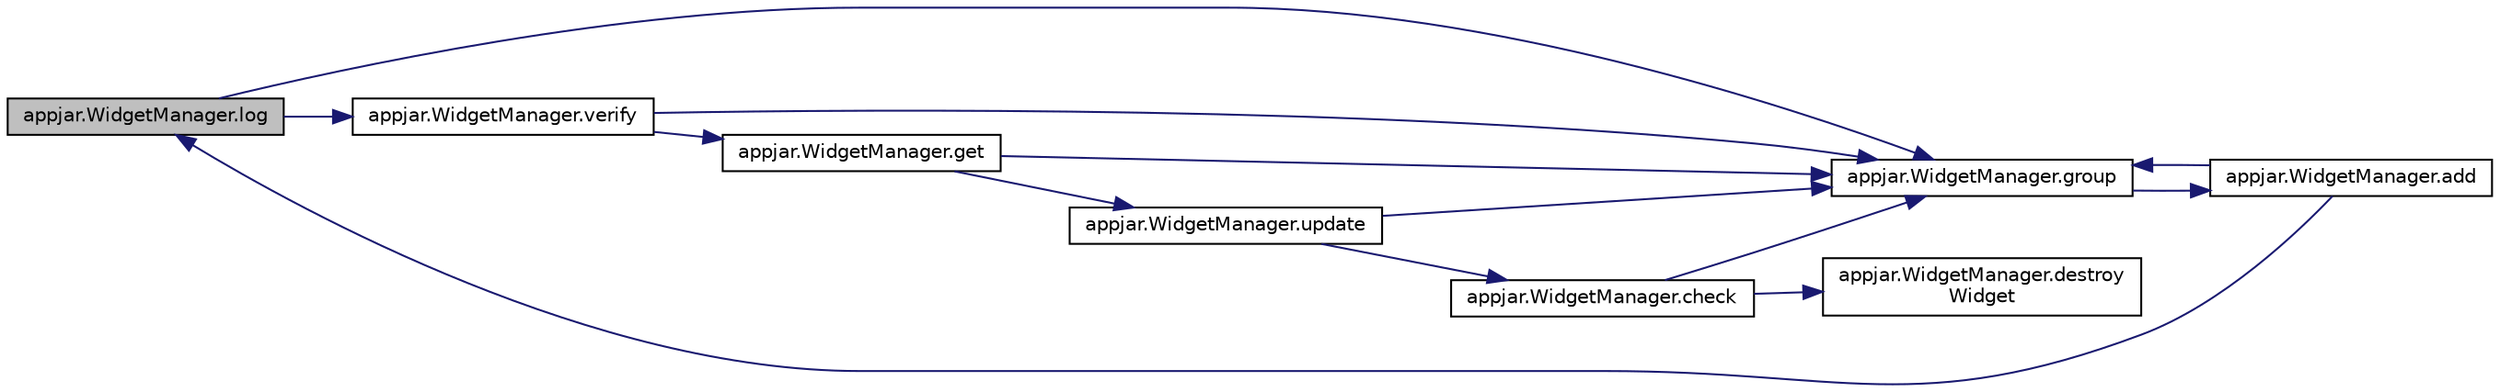 digraph "appjar.WidgetManager.log"
{
  edge [fontname="Helvetica",fontsize="10",labelfontname="Helvetica",labelfontsize="10"];
  node [fontname="Helvetica",fontsize="10",shape=record];
  rankdir="LR";
  Node32 [label="appjar.WidgetManager.log",height=0.2,width=0.4,color="black", fillcolor="grey75", style="filled", fontcolor="black"];
  Node32 -> Node33 [color="midnightblue",fontsize="10",style="solid",fontname="Helvetica"];
  Node33 [label="appjar.WidgetManager.group",height=0.2,width=0.4,color="black", fillcolor="white", style="filled",URL="$classappjar_1_1_widget_manager.html#a27966c0641e12877b49f89d68119777c"];
  Node33 -> Node34 [color="midnightblue",fontsize="10",style="solid",fontname="Helvetica"];
  Node34 [label="appjar.WidgetManager.add",height=0.2,width=0.4,color="black", fillcolor="white", style="filled",URL="$classappjar_1_1_widget_manager.html#a237b5408dafc346803d9df8053332fad"];
  Node34 -> Node33 [color="midnightblue",fontsize="10",style="solid",fontname="Helvetica"];
  Node34 -> Node32 [color="midnightblue",fontsize="10",style="solid",fontname="Helvetica"];
  Node32 -> Node35 [color="midnightblue",fontsize="10",style="solid",fontname="Helvetica"];
  Node35 [label="appjar.WidgetManager.verify",height=0.2,width=0.4,color="black", fillcolor="white", style="filled",URL="$classappjar_1_1_widget_manager.html#a267493893f210a5176a30793a32618c6"];
  Node35 -> Node33 [color="midnightblue",fontsize="10",style="solid",fontname="Helvetica"];
  Node35 -> Node36 [color="midnightblue",fontsize="10",style="solid",fontname="Helvetica"];
  Node36 [label="appjar.WidgetManager.get",height=0.2,width=0.4,color="black", fillcolor="white", style="filled",URL="$classappjar_1_1_widget_manager.html#aa7f8a7e8180832988cb72181bb589701"];
  Node36 -> Node33 [color="midnightblue",fontsize="10",style="solid",fontname="Helvetica"];
  Node36 -> Node37 [color="midnightblue",fontsize="10",style="solid",fontname="Helvetica"];
  Node37 [label="appjar.WidgetManager.update",height=0.2,width=0.4,color="black", fillcolor="white", style="filled",URL="$classappjar_1_1_widget_manager.html#adcb0832cb43e8322c7510daf805cb825"];
  Node37 -> Node33 [color="midnightblue",fontsize="10",style="solid",fontname="Helvetica"];
  Node37 -> Node38 [color="midnightblue",fontsize="10",style="solid",fontname="Helvetica"];
  Node38 [label="appjar.WidgetManager.check",height=0.2,width=0.4,color="black", fillcolor="white", style="filled",URL="$classappjar_1_1_widget_manager.html#a51183226169b8a80f750d0c68b7eeb95"];
  Node38 -> Node33 [color="midnightblue",fontsize="10",style="solid",fontname="Helvetica"];
  Node38 -> Node39 [color="midnightblue",fontsize="10",style="solid",fontname="Helvetica"];
  Node39 [label="appjar.WidgetManager.destroy\lWidget",height=0.2,width=0.4,color="black", fillcolor="white", style="filled",URL="$classappjar_1_1_widget_manager.html#a4608b351cc17d30af3adf63523181c41"];
}
